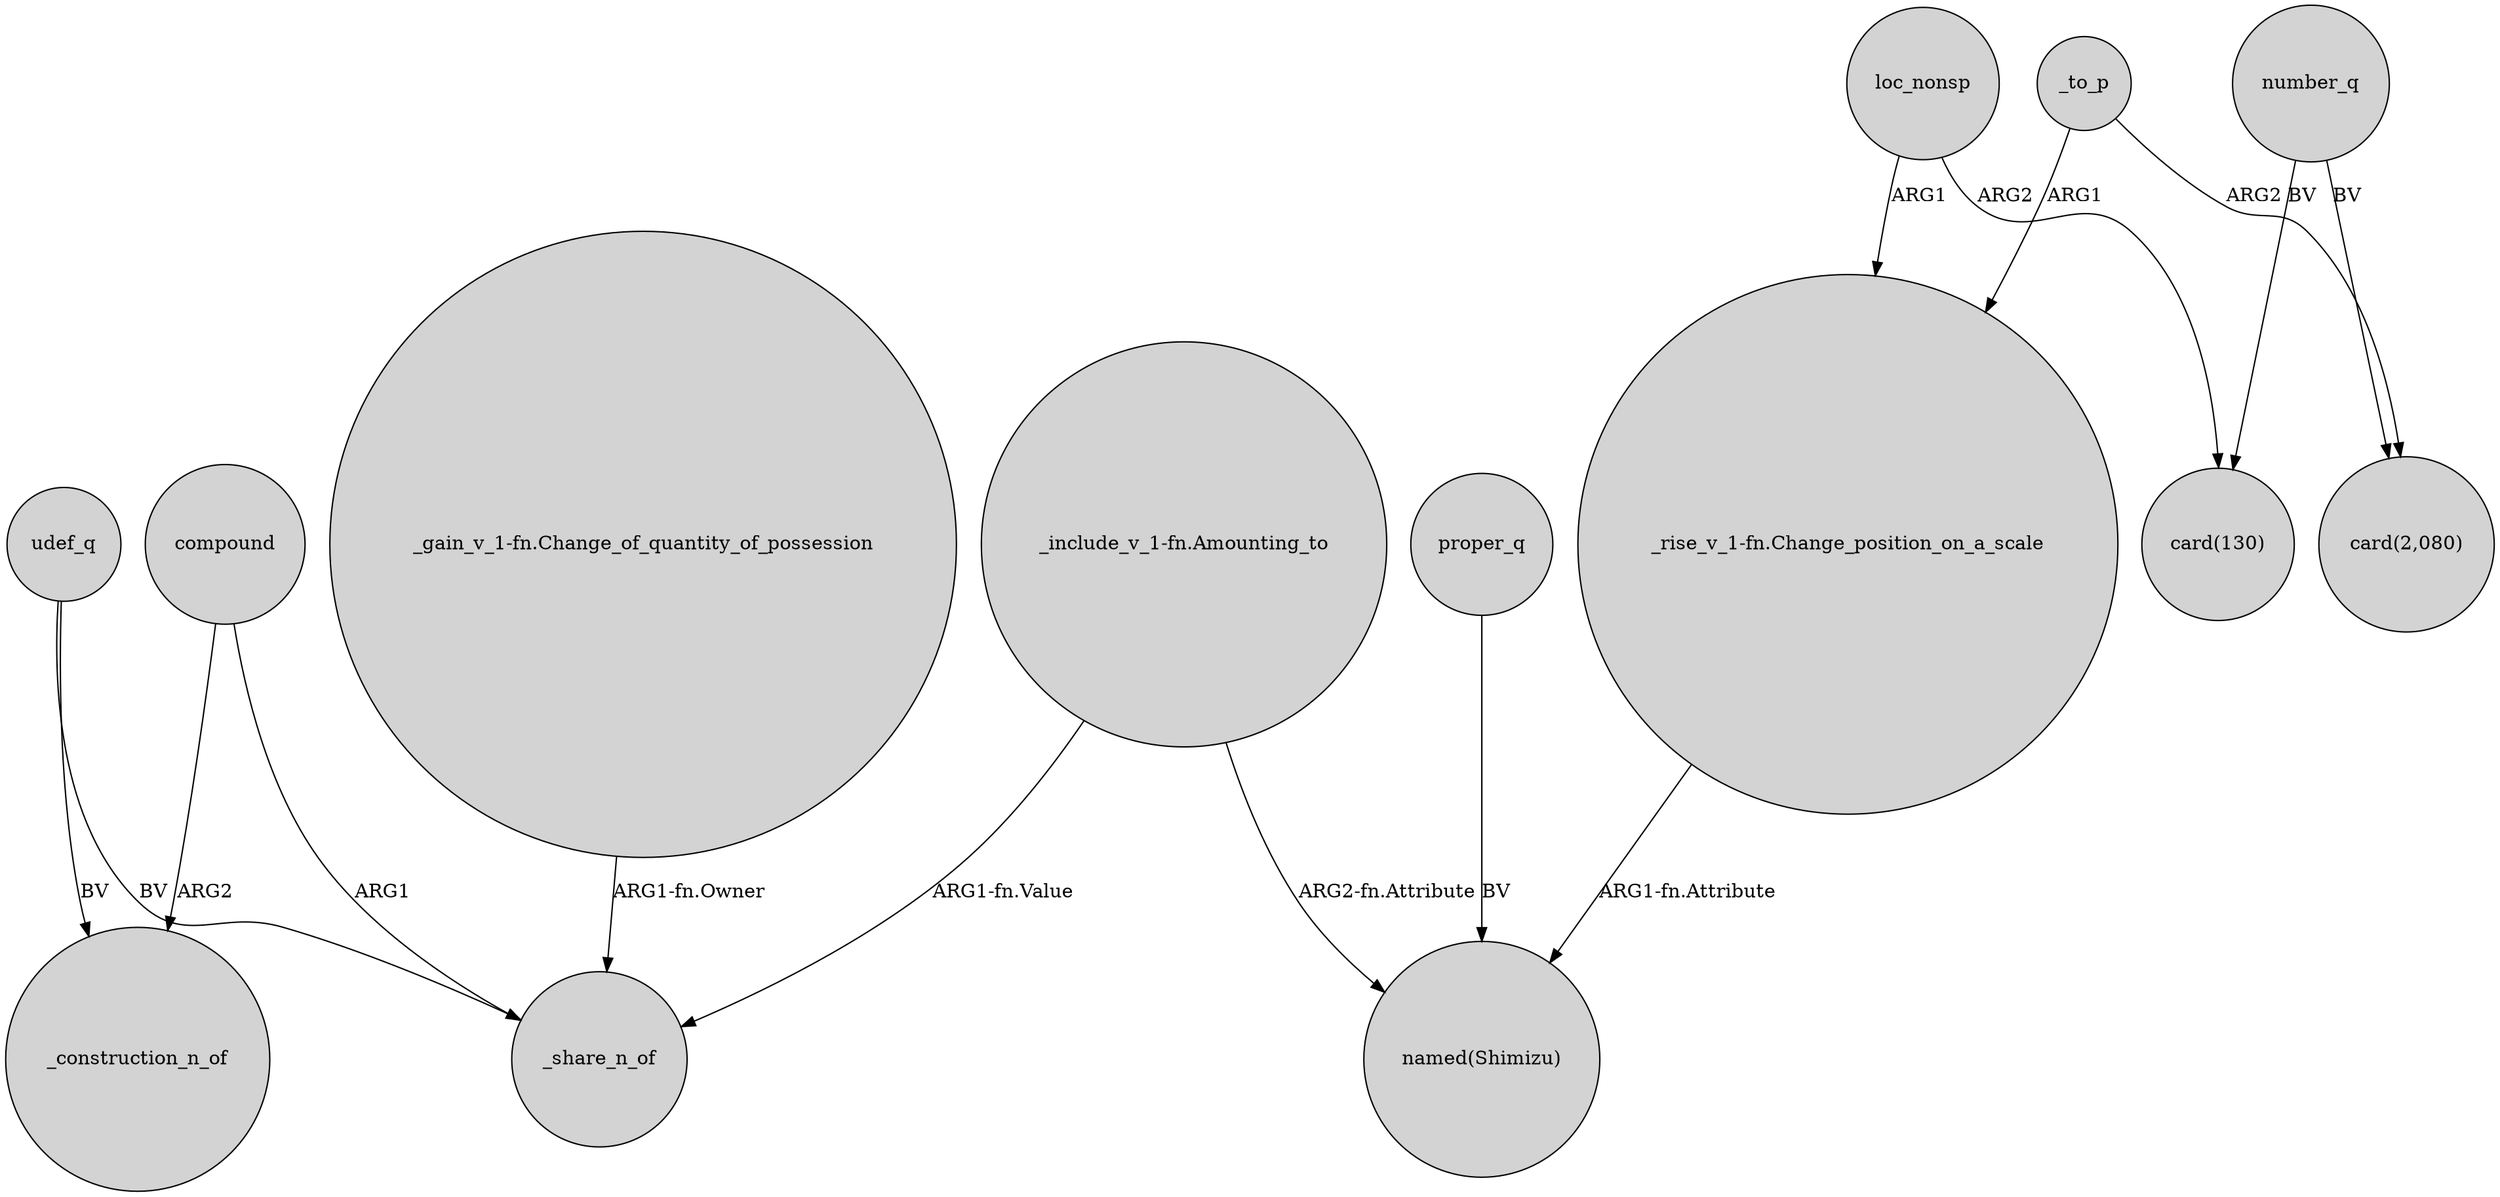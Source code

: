 digraph {
	node [shape=circle style=filled]
	compound -> _construction_n_of [label=ARG2]
	udef_q -> _share_n_of [label=BV]
	_to_p -> "card(2,080)" [label=ARG2]
	udef_q -> _construction_n_of [label=BV]
	number_q -> "card(2,080)" [label=BV]
	"_include_v_1-fn.Amounting_to" -> "named(Shimizu)" [label="ARG2-fn.Attribute"]
	loc_nonsp -> "card(130)" [label=ARG2]
	proper_q -> "named(Shimizu)" [label=BV]
	compound -> _share_n_of [label=ARG1]
	number_q -> "card(130)" [label=BV]
	_to_p -> "_rise_v_1-fn.Change_position_on_a_scale" [label=ARG1]
	"_include_v_1-fn.Amounting_to" -> _share_n_of [label="ARG1-fn.Value"]
	loc_nonsp -> "_rise_v_1-fn.Change_position_on_a_scale" [label=ARG1]
	"_rise_v_1-fn.Change_position_on_a_scale" -> "named(Shimizu)" [label="ARG1-fn.Attribute"]
	"_gain_v_1-fn.Change_of_quantity_of_possession" -> _share_n_of [label="ARG1-fn.Owner"]
}
